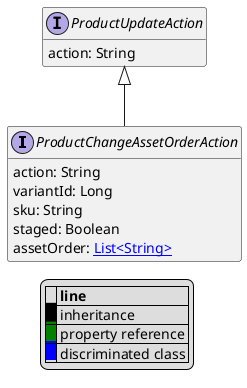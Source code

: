 @startuml

hide empty fields
hide empty methods
legend
|= |= line |
|<back:black>   </back>| inheritance |
|<back:green>   </back>| property reference |
|<back:blue>   </back>| discriminated class |
endlegend
interface ProductChangeAssetOrderAction [[ProductChangeAssetOrderAction.svg]] extends ProductUpdateAction {
    action: String
    variantId: Long
    sku: String
    staged: Boolean
    assetOrder: [[String.svg List<String>]]
}
interface ProductUpdateAction [[ProductUpdateAction.svg]]  {
    action: String
}





@enduml
